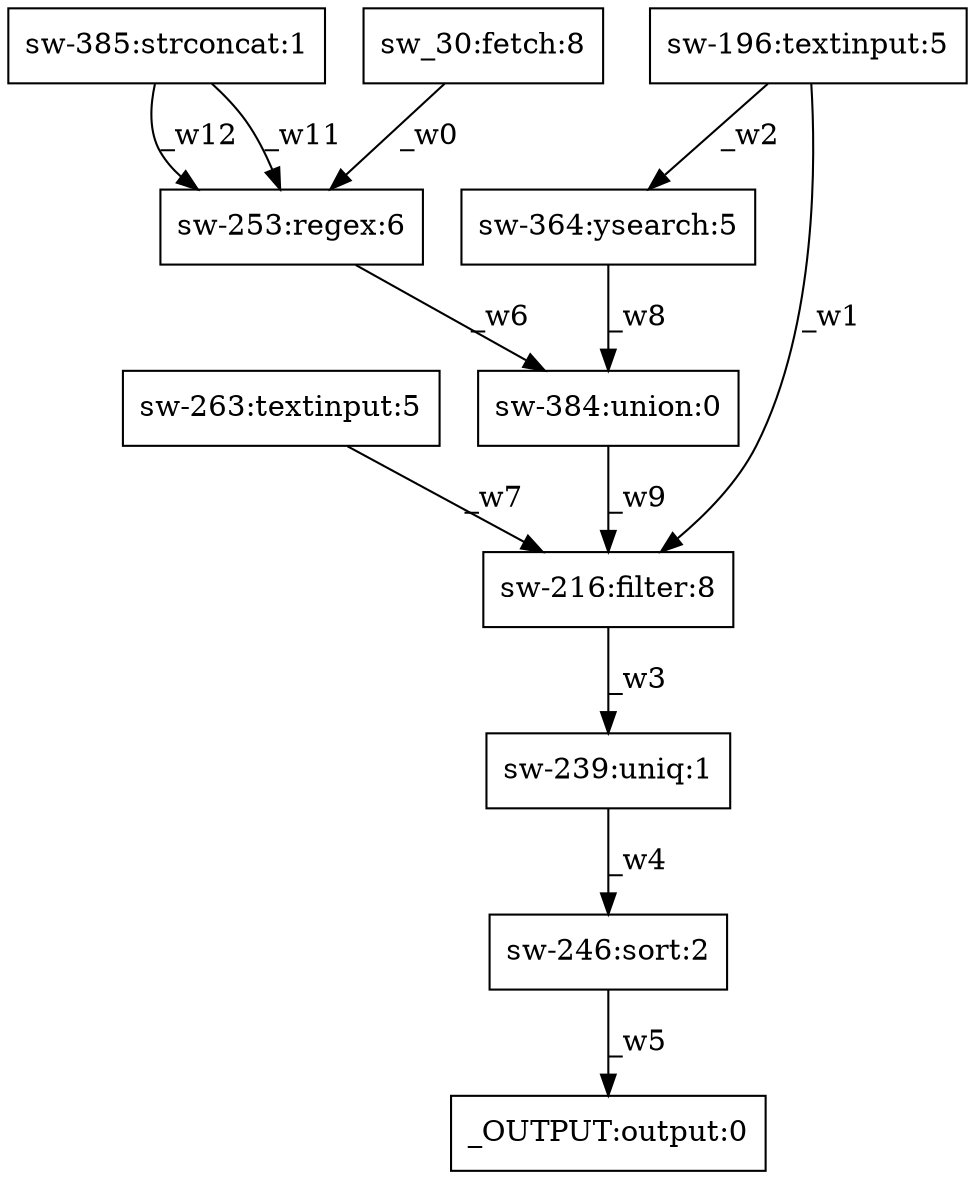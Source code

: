 digraph test1 { node [shape=box] "sw-246" [label="sw-246:sort:2"];"sw-385" [label="sw-385:strconcat:1"];"sw_30" [label="sw_30:fetch:8"];"_OUTPUT" [label="_OUTPUT:output:0"];"sw-216" [label="sw-216:filter:8"];"sw-253" [label="sw-253:regex:6"];"sw-263" [label="sw-263:textinput:5"];"sw-384" [label="sw-384:union:0"];"sw-239" [label="sw-239:uniq:1"];"sw-196" [label="sw-196:textinput:5"];"sw-364" [label="sw-364:ysearch:5"];"sw_30" -> "sw-253" [label="_w0"];"sw-196" -> "sw-216" [label="_w1"];"sw-196" -> "sw-364" [label="_w2"];"sw-216" -> "sw-239" [label="_w3"];"sw-239" -> "sw-246" [label="_w4"];"sw-246" -> "_OUTPUT" [label="_w5"];"sw-253" -> "sw-384" [label="_w6"];"sw-263" -> "sw-216" [label="_w7"];"sw-364" -> "sw-384" [label="_w8"];"sw-384" -> "sw-216" [label="_w9"];"sw-385" -> "sw-253" [label="_w11"];"sw-385" -> "sw-253" [label="_w12"];}
